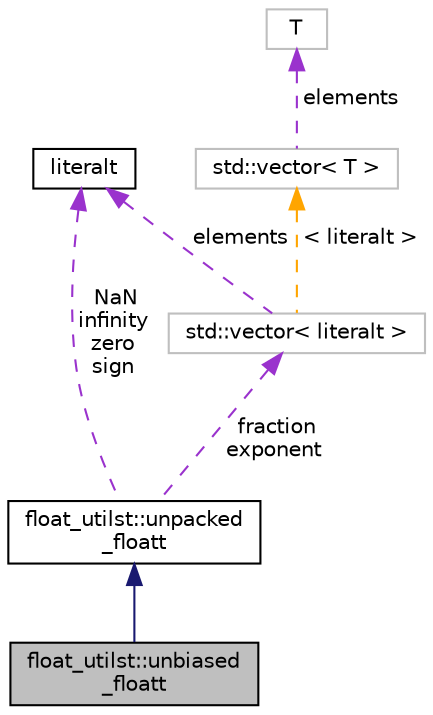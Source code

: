 digraph "float_utilst::unbiased_floatt"
{
 // LATEX_PDF_SIZE
  bgcolor="transparent";
  edge [fontname="Helvetica",fontsize="10",labelfontname="Helvetica",labelfontsize="10"];
  node [fontname="Helvetica",fontsize="10",shape=record];
  Node1 [label="float_utilst::unbiased\l_floatt",height=0.2,width=0.4,color="black", fillcolor="grey75", style="filled", fontcolor="black",tooltip=" "];
  Node2 -> Node1 [dir="back",color="midnightblue",fontsize="10",style="solid",fontname="Helvetica"];
  Node2 [label="float_utilst::unpacked\l_floatt",height=0.2,width=0.4,color="black",URL="$structfloat__utilst_1_1unpacked__floatt.html",tooltip=" "];
  Node3 -> Node2 [dir="back",color="darkorchid3",fontsize="10",style="dashed",label=" fraction\nexponent" ,fontname="Helvetica"];
  Node3 [label="std::vector\< literalt \>",height=0.2,width=0.4,color="grey75",tooltip=" "];
  Node4 -> Node3 [dir="back",color="darkorchid3",fontsize="10",style="dashed",label=" elements" ,fontname="Helvetica"];
  Node4 [label="literalt",height=0.2,width=0.4,color="black",URL="$classliteralt.html",tooltip=" "];
  Node5 -> Node3 [dir="back",color="orange",fontsize="10",style="dashed",label=" \< literalt \>" ,fontname="Helvetica"];
  Node5 [label="std::vector\< T \>",height=0.2,width=0.4,color="grey75",tooltip="STL class."];
  Node6 -> Node5 [dir="back",color="darkorchid3",fontsize="10",style="dashed",label=" elements" ,fontname="Helvetica"];
  Node6 [label="T",height=0.2,width=0.4,color="grey75",tooltip=" "];
  Node4 -> Node2 [dir="back",color="darkorchid3",fontsize="10",style="dashed",label=" NaN\ninfinity\nzero\nsign" ,fontname="Helvetica"];
}
